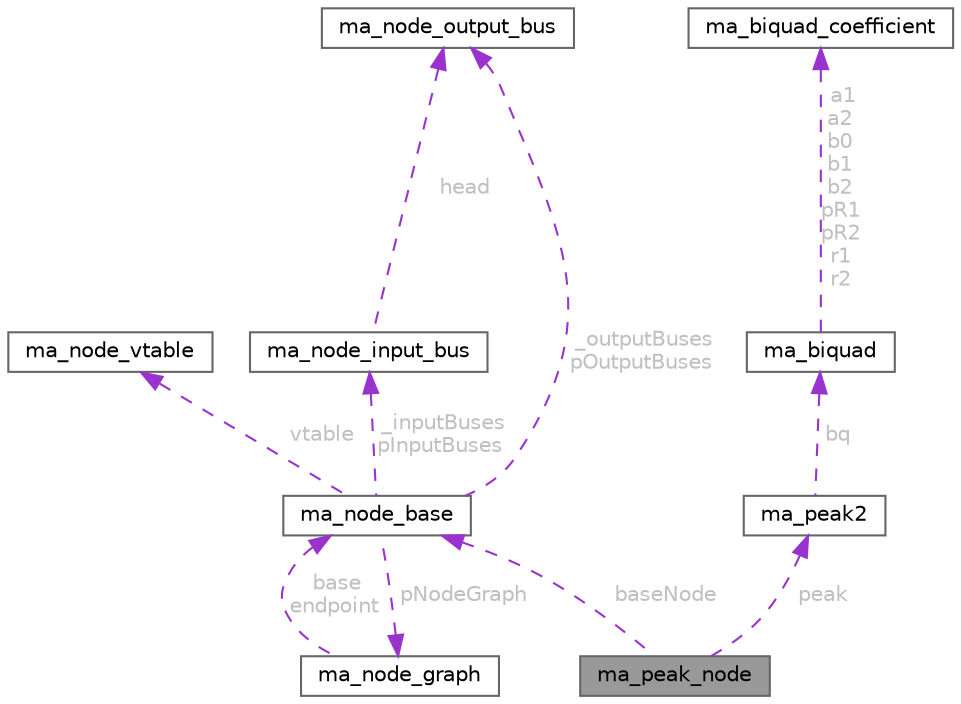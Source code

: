 digraph "ma_peak_node"
{
 // LATEX_PDF_SIZE
  bgcolor="transparent";
  edge [fontname=Helvetica,fontsize=10,labelfontname=Helvetica,labelfontsize=10];
  node [fontname=Helvetica,fontsize=10,shape=box,height=0.2,width=0.4];
  Node1 [id="Node000001",label="ma_peak_node",height=0.2,width=0.4,color="gray40", fillcolor="grey60", style="filled", fontcolor="black",tooltip=" "];
  Node2 -> Node1 [id="edge21_Node000001_Node000002",dir="back",color="darkorchid3",style="dashed",tooltip=" ",label=" baseNode",fontcolor="grey" ];
  Node2 [id="Node000002",label="ma_node_base",height=0.2,width=0.4,color="gray40", fillcolor="white", style="filled",URL="$structma__node__base.html",tooltip=" "];
  Node3 -> Node2 [id="edge22_Node000002_Node000003",dir="back",color="darkorchid3",style="dashed",tooltip=" ",label=" pNodeGraph",fontcolor="grey" ];
  Node3 [id="Node000003",label="ma_node_graph",height=0.2,width=0.4,color="gray40", fillcolor="white", style="filled",URL="$structma__node__graph.html",tooltip=" "];
  Node2 -> Node3 [id="edge23_Node000003_Node000002",dir="back",color="darkorchid3",style="dashed",tooltip=" ",label=" base\nendpoint",fontcolor="grey" ];
  Node4 -> Node2 [id="edge24_Node000002_Node000004",dir="back",color="darkorchid3",style="dashed",tooltip=" ",label=" vtable",fontcolor="grey" ];
  Node4 [id="Node000004",label="ma_node_vtable",height=0.2,width=0.4,color="gray40", fillcolor="white", style="filled",URL="$structma__node__vtable.html",tooltip=" "];
  Node5 -> Node2 [id="edge25_Node000002_Node000005",dir="back",color="darkorchid3",style="dashed",tooltip=" ",label=" _inputBuses\npInputBuses",fontcolor="grey" ];
  Node5 [id="Node000005",label="ma_node_input_bus",height=0.2,width=0.4,color="gray40", fillcolor="white", style="filled",URL="$structma__node__input__bus.html",tooltip=" "];
  Node6 -> Node5 [id="edge26_Node000005_Node000006",dir="back",color="darkorchid3",style="dashed",tooltip=" ",label=" head",fontcolor="grey" ];
  Node6 [id="Node000006",label="ma_node_output_bus",height=0.2,width=0.4,color="gray40", fillcolor="white", style="filled",URL="$structma__node__output__bus.html",tooltip=" "];
  Node6 -> Node2 [id="edge27_Node000002_Node000006",dir="back",color="darkorchid3",style="dashed",tooltip=" ",label=" _outputBuses\npOutputBuses",fontcolor="grey" ];
  Node7 -> Node1 [id="edge28_Node000001_Node000007",dir="back",color="darkorchid3",style="dashed",tooltip=" ",label=" peak",fontcolor="grey" ];
  Node7 [id="Node000007",label="ma_peak2",height=0.2,width=0.4,color="gray40", fillcolor="white", style="filled",URL="$structma__peak2.html",tooltip=" "];
  Node8 -> Node7 [id="edge29_Node000007_Node000008",dir="back",color="darkorchid3",style="dashed",tooltip=" ",label=" bq",fontcolor="grey" ];
  Node8 [id="Node000008",label="ma_biquad",height=0.2,width=0.4,color="gray40", fillcolor="white", style="filled",URL="$structma__biquad.html",tooltip=" "];
  Node9 -> Node8 [id="edge30_Node000008_Node000009",dir="back",color="darkorchid3",style="dashed",tooltip=" ",label=" a1\na2\nb0\nb1\nb2\npR1\npR2\nr1\nr2",fontcolor="grey" ];
  Node9 [id="Node000009",label="ma_biquad_coefficient",height=0.2,width=0.4,color="gray40", fillcolor="white", style="filled",URL="$unionma__biquad__coefficient.html",tooltip=" "];
}
